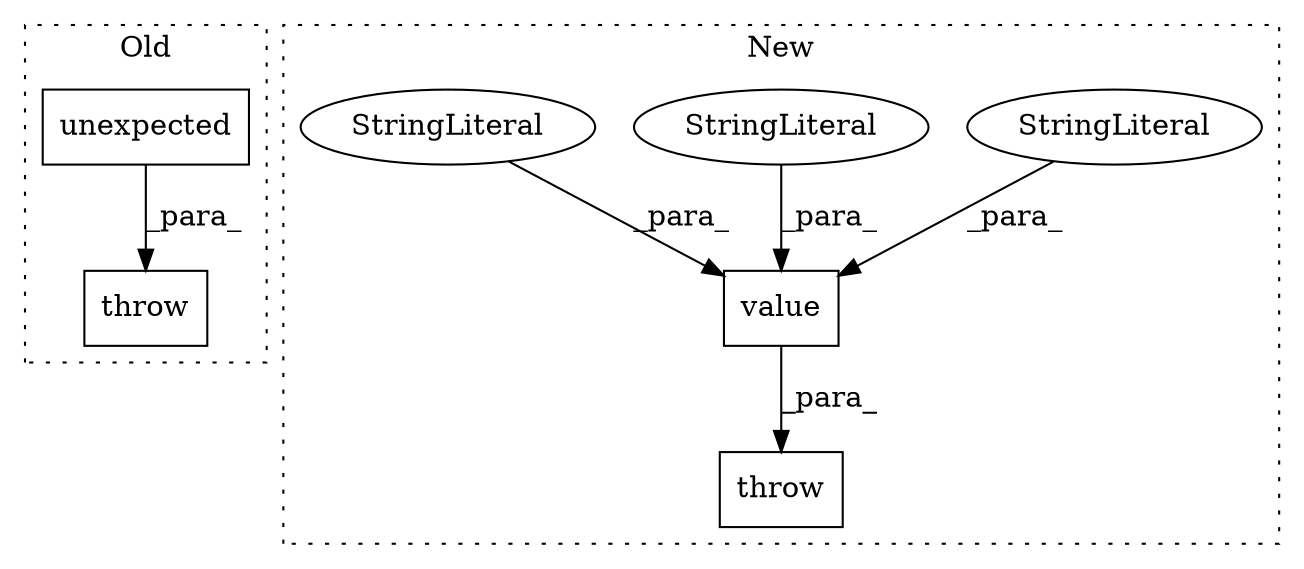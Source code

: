 digraph G {
subgraph cluster0 {
1 [label="unexpected" a="32" s="2321" l="12" shape="box"];
3 [label="throw" a="53" s="2298" l="6" shape="box"];
label = "Old";
style="dotted";
}
subgraph cluster1 {
2 [label="value" a="32" s="2376,2419" l="6,1" shape="box"];
4 [label="throw" a="53" s="2353" l="6" shape="box"];
5 [label="StringLiteral" a="45" s="2406" l="13" shape="ellipse"];
6 [label="StringLiteral" a="45" s="2390" l="8" shape="ellipse"];
7 [label="StringLiteral" a="45" s="2382" l="7" shape="ellipse"];
label = "New";
style="dotted";
}
1 -> 3 [label="_para_"];
2 -> 4 [label="_para_"];
5 -> 2 [label="_para_"];
6 -> 2 [label="_para_"];
7 -> 2 [label="_para_"];
}